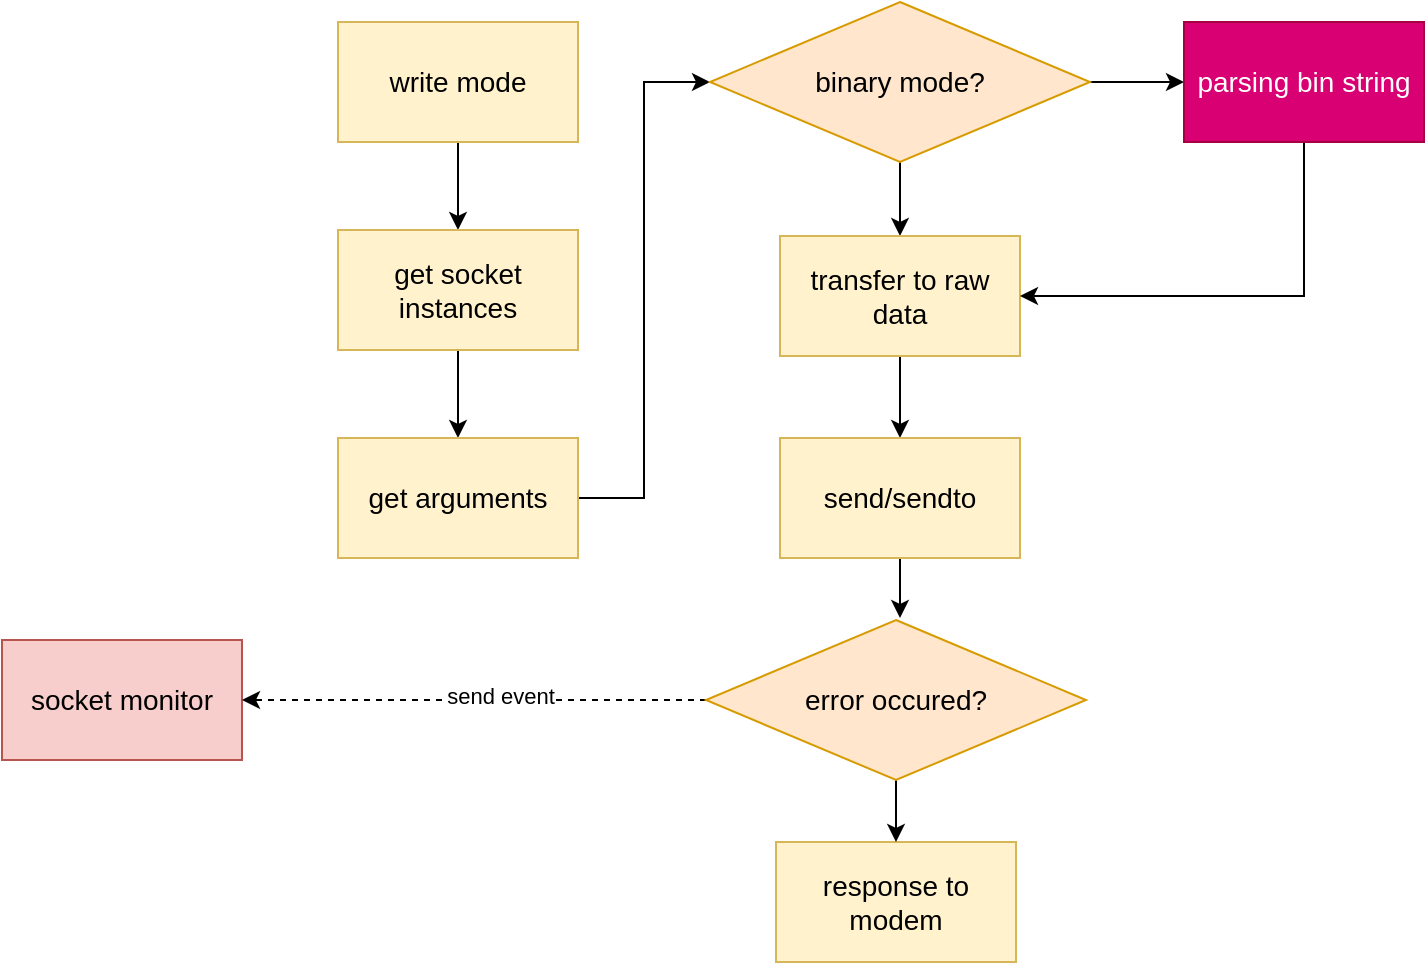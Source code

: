 <mxfile version="22.1.0" type="device">
  <diagram id="QZsOsYLbJQSj5NQ_Q4ck" name="第 1 页">
    <mxGraphModel dx="1354" dy="602" grid="0" gridSize="10" guides="1" tooltips="1" connect="1" arrows="1" fold="1" page="0" pageScale="1" pageWidth="827" pageHeight="1169" math="0" shadow="0">
      <root>
        <mxCell id="0" />
        <mxCell id="1" parent="0" />
        <mxCell id="xzN-qERmQtVIF9rkbty5-15" style="edgeStyle=orthogonalEdgeStyle;rounded=0;orthogonalLoop=1;jettySize=auto;html=1;entryX=0.5;entryY=0;entryDx=0;entryDy=0;" edge="1" parent="1" source="xzN-qERmQtVIF9rkbty5-1" target="xzN-qERmQtVIF9rkbty5-2">
          <mxGeometry relative="1" as="geometry" />
        </mxCell>
        <mxCell id="xzN-qERmQtVIF9rkbty5-1" value="&lt;font style=&quot;font-size: 14px;&quot;&gt;write mode&lt;/font&gt;" style="rounded=0;whiteSpace=wrap;html=1;fillColor=#fff2cc;strokeColor=#d6b656;" vertex="1" parent="1">
          <mxGeometry x="72" y="34" width="120" height="60" as="geometry" />
        </mxCell>
        <mxCell id="xzN-qERmQtVIF9rkbty5-16" style="edgeStyle=orthogonalEdgeStyle;rounded=0;orthogonalLoop=1;jettySize=auto;html=1;entryX=0.5;entryY=0;entryDx=0;entryDy=0;" edge="1" parent="1" source="xzN-qERmQtVIF9rkbty5-2" target="xzN-qERmQtVIF9rkbty5-3">
          <mxGeometry relative="1" as="geometry" />
        </mxCell>
        <mxCell id="xzN-qERmQtVIF9rkbty5-2" value="&lt;font style=&quot;font-size: 14px;&quot;&gt;get socket instances&lt;/font&gt;" style="rounded=0;whiteSpace=wrap;html=1;fillColor=#fff2cc;strokeColor=#d6b656;" vertex="1" parent="1">
          <mxGeometry x="72" y="138" width="120" height="60" as="geometry" />
        </mxCell>
        <mxCell id="xzN-qERmQtVIF9rkbty5-17" style="edgeStyle=orthogonalEdgeStyle;rounded=0;orthogonalLoop=1;jettySize=auto;html=1;entryX=0;entryY=0.5;entryDx=0;entryDy=0;" edge="1" parent="1" source="xzN-qERmQtVIF9rkbty5-3" target="xzN-qERmQtVIF9rkbty5-4">
          <mxGeometry relative="1" as="geometry" />
        </mxCell>
        <mxCell id="xzN-qERmQtVIF9rkbty5-3" value="&lt;font style=&quot;font-size: 14px;&quot;&gt;get arguments&lt;/font&gt;" style="rounded=0;whiteSpace=wrap;html=1;fillColor=#fff2cc;strokeColor=#d6b656;" vertex="1" parent="1">
          <mxGeometry x="72" y="242" width="120" height="60" as="geometry" />
        </mxCell>
        <mxCell id="xzN-qERmQtVIF9rkbty5-7" style="edgeStyle=orthogonalEdgeStyle;rounded=0;orthogonalLoop=1;jettySize=auto;html=1;" edge="1" parent="1" source="xzN-qERmQtVIF9rkbty5-4" target="xzN-qERmQtVIF9rkbty5-6">
          <mxGeometry relative="1" as="geometry" />
        </mxCell>
        <mxCell id="xzN-qERmQtVIF9rkbty5-8" style="edgeStyle=orthogonalEdgeStyle;rounded=0;orthogonalLoop=1;jettySize=auto;html=1;entryX=0.5;entryY=0;entryDx=0;entryDy=0;" edge="1" parent="1" source="xzN-qERmQtVIF9rkbty5-4" target="xzN-qERmQtVIF9rkbty5-5">
          <mxGeometry relative="1" as="geometry" />
        </mxCell>
        <mxCell id="xzN-qERmQtVIF9rkbty5-4" value="&lt;font style=&quot;font-size: 14px;&quot;&gt;binary mode?&lt;/font&gt;" style="rhombus;whiteSpace=wrap;html=1;fillColor=#ffe6cc;strokeColor=#d79b00;" vertex="1" parent="1">
          <mxGeometry x="258" y="24" width="190" height="80" as="geometry" />
        </mxCell>
        <mxCell id="xzN-qERmQtVIF9rkbty5-18" style="edgeStyle=orthogonalEdgeStyle;rounded=0;orthogonalLoop=1;jettySize=auto;html=1;entryX=0.5;entryY=0;entryDx=0;entryDy=0;" edge="1" parent="1" source="xzN-qERmQtVIF9rkbty5-5" target="xzN-qERmQtVIF9rkbty5-12">
          <mxGeometry relative="1" as="geometry" />
        </mxCell>
        <mxCell id="xzN-qERmQtVIF9rkbty5-5" value="&lt;font style=&quot;font-size: 14px;&quot;&gt;transfer to raw data&lt;/font&gt;" style="rounded=0;whiteSpace=wrap;html=1;fillColor=#fff2cc;strokeColor=#d6b656;" vertex="1" parent="1">
          <mxGeometry x="293" y="141" width="120" height="60" as="geometry" />
        </mxCell>
        <mxCell id="xzN-qERmQtVIF9rkbty5-9" style="edgeStyle=orthogonalEdgeStyle;rounded=0;orthogonalLoop=1;jettySize=auto;html=1;entryX=1;entryY=0.5;entryDx=0;entryDy=0;exitX=0.5;exitY=1;exitDx=0;exitDy=0;" edge="1" parent="1" source="xzN-qERmQtVIF9rkbty5-6" target="xzN-qERmQtVIF9rkbty5-5">
          <mxGeometry relative="1" as="geometry" />
        </mxCell>
        <mxCell id="xzN-qERmQtVIF9rkbty5-6" value="&lt;span style=&quot;font-size: 14px;&quot;&gt;parsing bin string&lt;/span&gt;" style="rounded=0;whiteSpace=wrap;html=1;fillColor=#d80073;fontColor=#ffffff;strokeColor=#A50040;" vertex="1" parent="1">
          <mxGeometry x="495" y="34" width="120" height="60" as="geometry" />
        </mxCell>
        <mxCell id="xzN-qERmQtVIF9rkbty5-25" style="edgeStyle=orthogonalEdgeStyle;rounded=0;orthogonalLoop=1;jettySize=auto;html=1;" edge="1" parent="1" source="xzN-qERmQtVIF9rkbty5-12">
          <mxGeometry relative="1" as="geometry">
            <mxPoint x="353" y="332" as="targetPoint" />
          </mxGeometry>
        </mxCell>
        <mxCell id="xzN-qERmQtVIF9rkbty5-12" value="&lt;span style=&quot;font-size: 14px;&quot;&gt;send/sendto&lt;/span&gt;" style="rounded=0;whiteSpace=wrap;html=1;fillColor=#fff2cc;strokeColor=#d6b656;" vertex="1" parent="1">
          <mxGeometry x="293" y="242" width="120" height="60" as="geometry" />
        </mxCell>
        <mxCell id="xzN-qERmQtVIF9rkbty5-14" value="&lt;span style=&quot;font-size: 14px;&quot;&gt;socket monitor&lt;/span&gt;" style="rounded=0;whiteSpace=wrap;html=1;fillColor=#f8cecc;strokeColor=#b85450;" vertex="1" parent="1">
          <mxGeometry x="-96" y="343" width="120" height="60" as="geometry" />
        </mxCell>
        <mxCell id="xzN-qERmQtVIF9rkbty5-22" value="&lt;span style=&quot;font-size: 14px;&quot;&gt;response to modem&lt;/span&gt;" style="rounded=0;whiteSpace=wrap;html=1;fillColor=#fff2cc;strokeColor=#d6b656;" vertex="1" parent="1">
          <mxGeometry x="291" y="444" width="120" height="60" as="geometry" />
        </mxCell>
        <mxCell id="xzN-qERmQtVIF9rkbty5-26" style="edgeStyle=orthogonalEdgeStyle;rounded=0;orthogonalLoop=1;jettySize=auto;html=1;entryX=0.5;entryY=0;entryDx=0;entryDy=0;" edge="1" parent="1" source="xzN-qERmQtVIF9rkbty5-24" target="xzN-qERmQtVIF9rkbty5-22">
          <mxGeometry relative="1" as="geometry" />
        </mxCell>
        <mxCell id="xzN-qERmQtVIF9rkbty5-27" style="edgeStyle=orthogonalEdgeStyle;rounded=0;orthogonalLoop=1;jettySize=auto;html=1;entryX=1;entryY=0.5;entryDx=0;entryDy=0;dashed=1;" edge="1" parent="1" source="xzN-qERmQtVIF9rkbty5-24" target="xzN-qERmQtVIF9rkbty5-14">
          <mxGeometry relative="1" as="geometry" />
        </mxCell>
        <mxCell id="xzN-qERmQtVIF9rkbty5-28" value="send event" style="edgeLabel;html=1;align=center;verticalAlign=middle;resizable=0;points=[];" vertex="1" connectable="0" parent="xzN-qERmQtVIF9rkbty5-27">
          <mxGeometry x="-0.099" y="-2" relative="1" as="geometry">
            <mxPoint x="1" as="offset" />
          </mxGeometry>
        </mxCell>
        <mxCell id="xzN-qERmQtVIF9rkbty5-24" value="&lt;font style=&quot;font-size: 14px;&quot;&gt;error occured?&lt;/font&gt;" style="rhombus;whiteSpace=wrap;html=1;fillColor=#ffe6cc;strokeColor=#d79b00;" vertex="1" parent="1">
          <mxGeometry x="256" y="333" width="190" height="80" as="geometry" />
        </mxCell>
      </root>
    </mxGraphModel>
  </diagram>
</mxfile>

